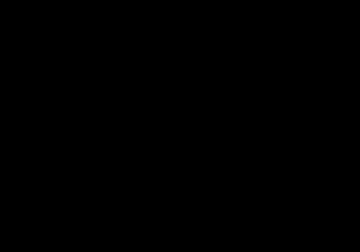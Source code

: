 set terminal pngcairo nocrop enhanced font "verdana,8" size 640,400
set output "Clique_result.eps"

set terminal postscript eps enhanced color font 'Times-Roman,18'

set title "Clique Consensus for 5 to 25 nodes"

set grid ytics lc rgb "black" lw 1.5 lt 0.1
set grid xtics lc rgb "black" lw 1.5 lt 0.1


set xlabel "Input TPS"
set ylabel "Output TPS"

set key at graph 0.32, 0.95

#csv settings:
# set key autotitle columnhead
set datafile separator comma


$data << EOD
200,196,194,193,193
500,460,468,460,460
1000,880,830,820,770
1500,1200,1400,1200,1100
2000,1500,1400,1200,1100
3000,1500,1400,1200,1100
EOD

plot "$data" using 1:2 with linespoints lw 2 title "5 nodes", \
    "$data" using 1:3 with linespoints  lw 2 title "10 nodes", \
    "$data" using 1:4 with linespoints  lw 2 title "20 nodes", \
    "$data" using 1:5 with linespoints  lw 2 title "25 nodes"
